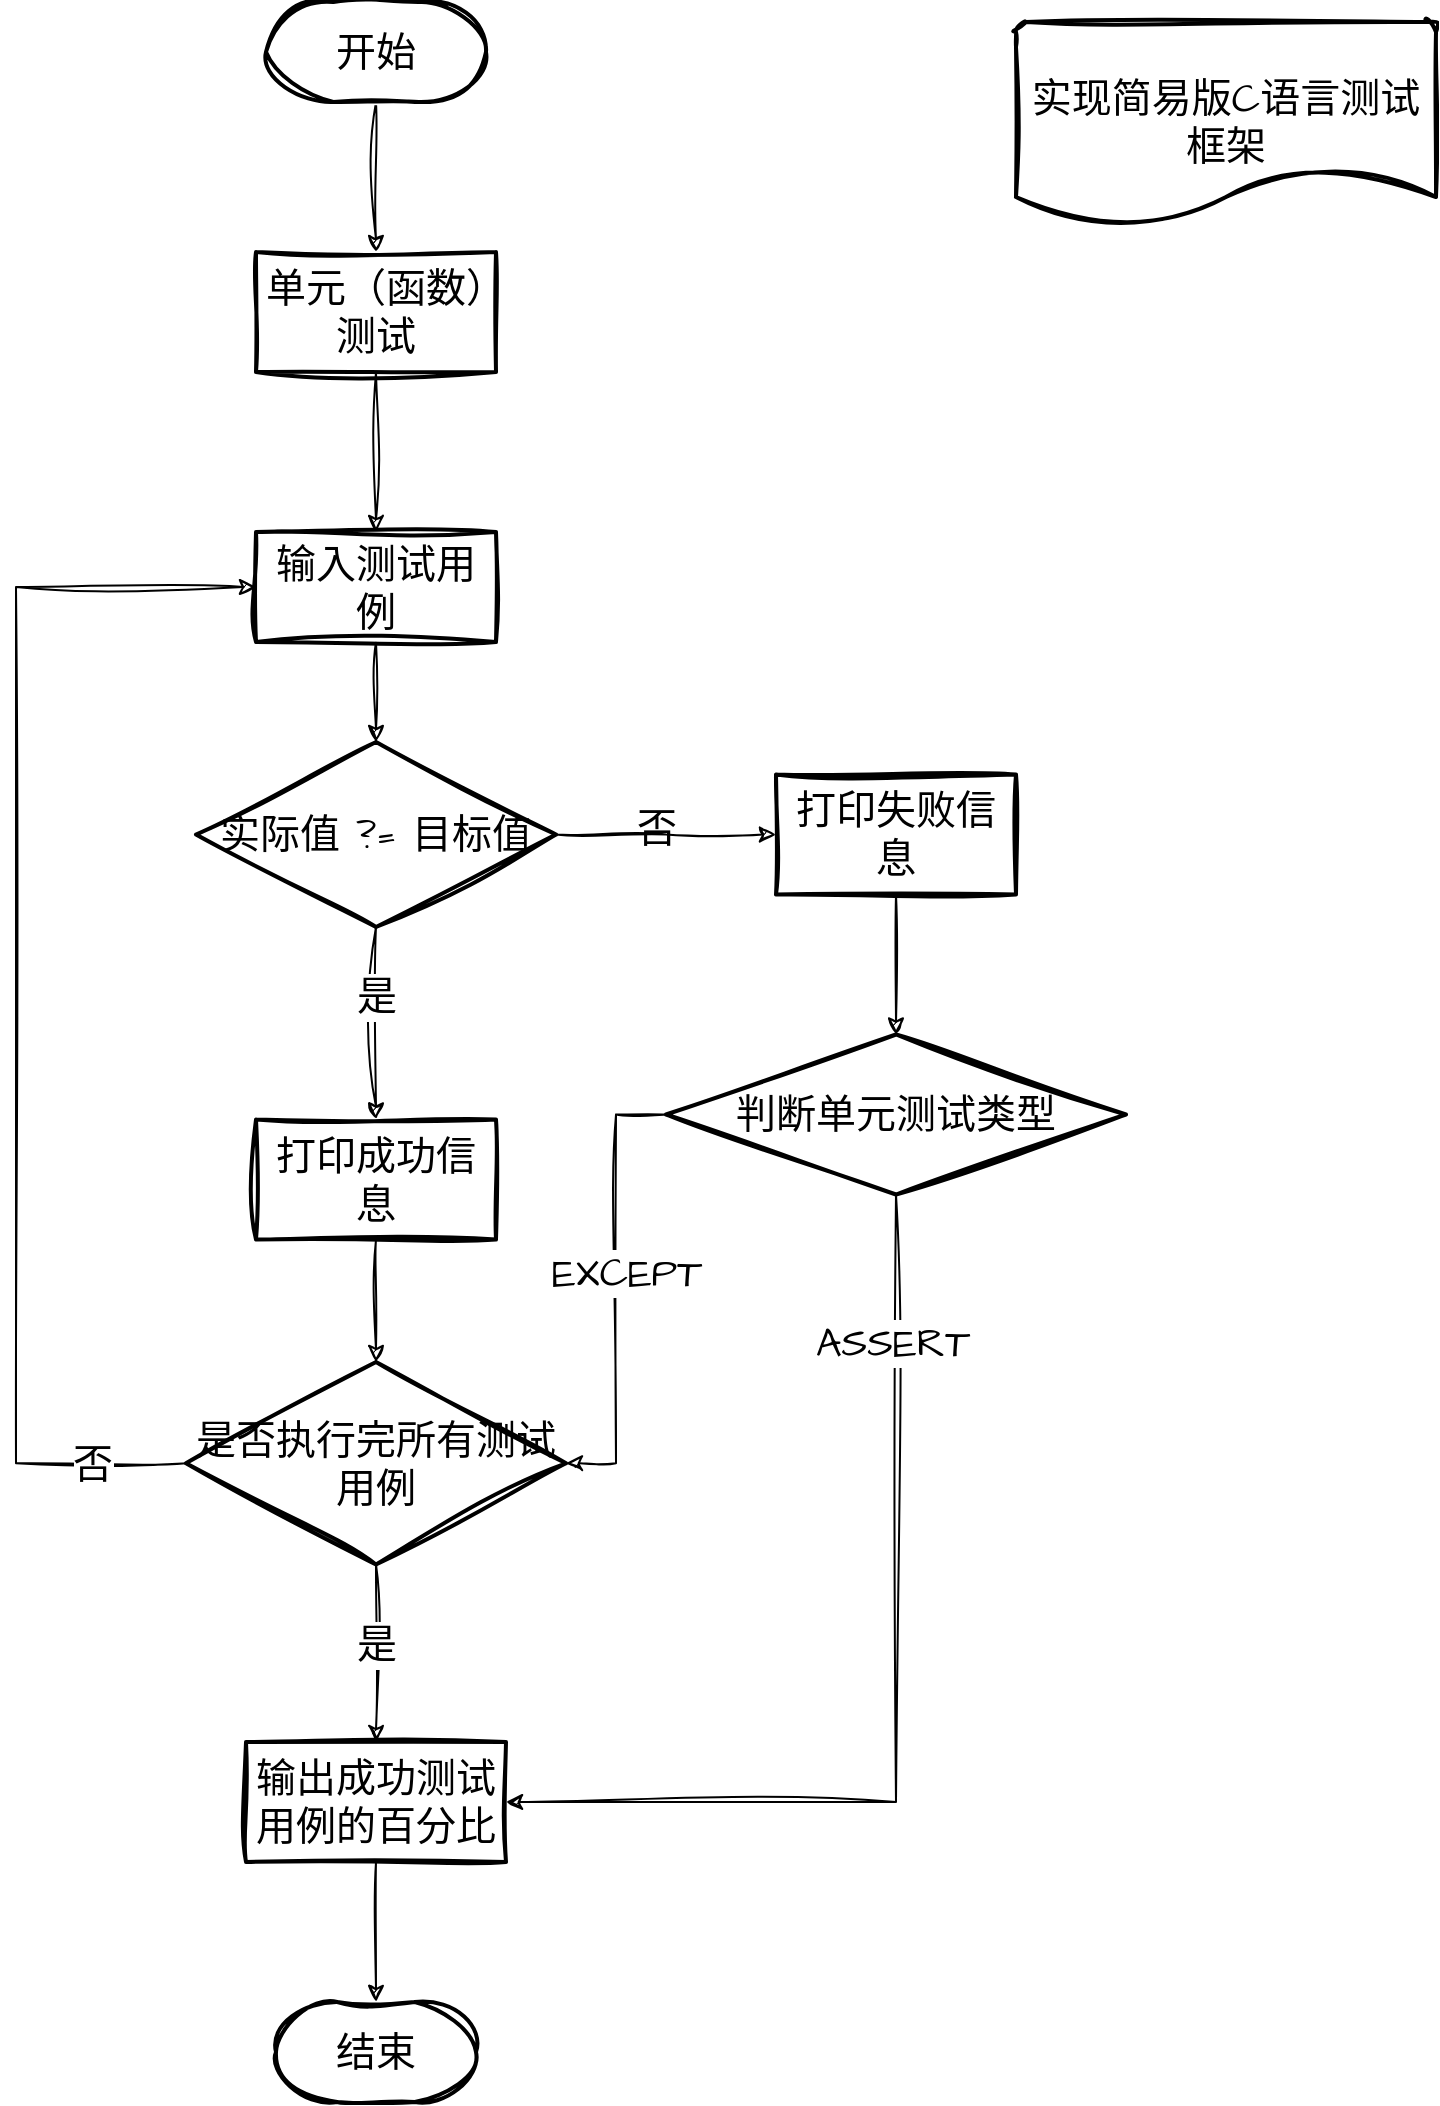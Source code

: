 <mxfile version="21.8.0" type="github" pages="2">
  <diagram name="第 1 页" id="y2iLUMpqk9353tkuhHj4">
    <mxGraphModel dx="2731" dy="1224" grid="1" gridSize="10" guides="1" tooltips="1" connect="1" arrows="1" fold="1" page="1" pageScale="1" pageWidth="700" pageHeight="1000" math="0" shadow="0">
      <root>
        <mxCell id="0" />
        <mxCell id="1" parent="0" />
        <mxCell id="HNu5nke1N5TKVP-8vrcr-7" value="" style="edgeStyle=orthogonalEdgeStyle;rounded=0;sketch=1;hachureGap=4;jiggle=2;curveFitting=1;orthogonalLoop=1;jettySize=auto;html=1;fontFamily=Architects Daughter;fontSource=https%3A%2F%2Ffonts.googleapis.com%2Fcss%3Ffamily%3DArchitects%2BDaughter;fontSize=16;" edge="1" parent="1" source="HNu5nke1N5TKVP-8vrcr-1" target="HNu5nke1N5TKVP-8vrcr-6">
          <mxGeometry relative="1" as="geometry" />
        </mxCell>
        <mxCell id="HNu5nke1N5TKVP-8vrcr-1" value="开始" style="strokeWidth=2;html=1;shape=mxgraph.flowchart.terminator;whiteSpace=wrap;sketch=1;hachureGap=4;jiggle=2;curveFitting=1;fontFamily=Architects Daughter;fontSource=https%3A%2F%2Ffonts.googleapis.com%2Fcss%3Ffamily%3DArchitects%2BDaughter;fontSize=20;" vertex="1" parent="1">
          <mxGeometry x="245" y="20" width="110" height="50" as="geometry" />
        </mxCell>
        <mxCell id="HNu5nke1N5TKVP-8vrcr-9" value="" style="edgeStyle=orthogonalEdgeStyle;rounded=0;sketch=1;hachureGap=4;jiggle=2;curveFitting=1;orthogonalLoop=1;jettySize=auto;html=1;fontFamily=Architects Daughter;fontSource=https%3A%2F%2Ffonts.googleapis.com%2Fcss%3Ffamily%3DArchitects%2BDaughter;fontSize=16;" edge="1" parent="1" source="HNu5nke1N5TKVP-8vrcr-6" target="HNu5nke1N5TKVP-8vrcr-8">
          <mxGeometry relative="1" as="geometry" />
        </mxCell>
        <mxCell id="HNu5nke1N5TKVP-8vrcr-6" value="单元（函数）测试" style="whiteSpace=wrap;html=1;fontSize=20;fontFamily=Architects Daughter;strokeWidth=2;sketch=1;hachureGap=4;jiggle=2;curveFitting=1;fontSource=https%3A%2F%2Ffonts.googleapis.com%2Fcss%3Ffamily%3DArchitects%2BDaughter;" vertex="1" parent="1">
          <mxGeometry x="240" y="145" width="120" height="60" as="geometry" />
        </mxCell>
        <mxCell id="HNu5nke1N5TKVP-8vrcr-11" value="" style="edgeStyle=orthogonalEdgeStyle;rounded=0;sketch=1;hachureGap=4;jiggle=2;curveFitting=1;orthogonalLoop=1;jettySize=auto;html=1;fontFamily=Architects Daughter;fontSource=https%3A%2F%2Ffonts.googleapis.com%2Fcss%3Ffamily%3DArchitects%2BDaughter;fontSize=16;" edge="1" parent="1" source="HNu5nke1N5TKVP-8vrcr-8" target="HNu5nke1N5TKVP-8vrcr-10">
          <mxGeometry relative="1" as="geometry" />
        </mxCell>
        <mxCell id="HNu5nke1N5TKVP-8vrcr-8" value="输入测试用例" style="whiteSpace=wrap;html=1;fontSize=20;fontFamily=Architects Daughter;strokeWidth=2;sketch=1;hachureGap=4;jiggle=2;curveFitting=1;fontSource=https%3A%2F%2Ffonts.googleapis.com%2Fcss%3Ffamily%3DArchitects%2BDaughter;" vertex="1" parent="1">
          <mxGeometry x="240" y="285" width="120" height="55" as="geometry" />
        </mxCell>
        <mxCell id="HNu5nke1N5TKVP-8vrcr-15" value="" style="edgeStyle=orthogonalEdgeStyle;rounded=0;sketch=1;hachureGap=4;jiggle=2;curveFitting=1;orthogonalLoop=1;jettySize=auto;html=1;fontFamily=Architects Daughter;fontSource=https%3A%2F%2Ffonts.googleapis.com%2Fcss%3Ffamily%3DArchitects%2BDaughter;fontSize=16;" edge="1" parent="1" source="HNu5nke1N5TKVP-8vrcr-10" target="HNu5nke1N5TKVP-8vrcr-14">
          <mxGeometry relative="1" as="geometry" />
        </mxCell>
        <mxCell id="HNu5nke1N5TKVP-8vrcr-16" value="是" style="edgeLabel;html=1;align=center;verticalAlign=middle;resizable=0;points=[];fontSize=20;fontFamily=Architects Daughter;" vertex="1" connectable="0" parent="HNu5nke1N5TKVP-8vrcr-15">
          <mxGeometry x="-0.283" relative="1" as="geometry">
            <mxPoint as="offset" />
          </mxGeometry>
        </mxCell>
        <mxCell id="HNu5nke1N5TKVP-8vrcr-18" value="" style="edgeStyle=orthogonalEdgeStyle;rounded=0;sketch=1;hachureGap=4;jiggle=2;curveFitting=1;orthogonalLoop=1;jettySize=auto;html=1;fontFamily=Architects Daughter;fontSource=https%3A%2F%2Ffonts.googleapis.com%2Fcss%3Ffamily%3DArchitects%2BDaughter;fontSize=16;" edge="1" parent="1" source="HNu5nke1N5TKVP-8vrcr-10" target="HNu5nke1N5TKVP-8vrcr-17">
          <mxGeometry relative="1" as="geometry" />
        </mxCell>
        <mxCell id="HNu5nke1N5TKVP-8vrcr-10" value="实际值 ?= 目标值" style="rhombus;whiteSpace=wrap;html=1;fontSize=20;fontFamily=Architects Daughter;strokeWidth=2;sketch=1;hachureGap=4;jiggle=2;curveFitting=1;fontSource=https%3A%2F%2Ffonts.googleapis.com%2Fcss%3Ffamily%3DArchitects%2BDaughter;" vertex="1" parent="1">
          <mxGeometry x="210" y="390" width="180" height="92.5" as="geometry" />
        </mxCell>
        <mxCell id="HNu5nke1N5TKVP-8vrcr-21" value="" style="edgeStyle=orthogonalEdgeStyle;rounded=0;sketch=1;hachureGap=4;jiggle=2;curveFitting=1;orthogonalLoop=1;jettySize=auto;html=1;fontFamily=Architects Daughter;fontSource=https%3A%2F%2Ffonts.googleapis.com%2Fcss%3Ffamily%3DArchitects%2BDaughter;fontSize=16;" edge="1" parent="1" source="HNu5nke1N5TKVP-8vrcr-14" target="HNu5nke1N5TKVP-8vrcr-20">
          <mxGeometry relative="1" as="geometry" />
        </mxCell>
        <mxCell id="HNu5nke1N5TKVP-8vrcr-14" value="打印成功信息" style="whiteSpace=wrap;html=1;fontSize=20;fontFamily=Architects Daughter;strokeWidth=2;sketch=1;hachureGap=4;jiggle=2;curveFitting=1;fontSource=https%3A%2F%2Ffonts.googleapis.com%2Fcss%3Ffamily%3DArchitects%2BDaughter;" vertex="1" parent="1">
          <mxGeometry x="240" y="578.75" width="120" height="60" as="geometry" />
        </mxCell>
        <mxCell id="HNu5nke1N5TKVP-8vrcr-28" value="" style="edgeStyle=orthogonalEdgeStyle;rounded=0;sketch=1;hachureGap=4;jiggle=2;curveFitting=1;orthogonalLoop=1;jettySize=auto;html=1;fontFamily=Architects Daughter;fontSource=https%3A%2F%2Ffonts.googleapis.com%2Fcss%3Ffamily%3DArchitects%2BDaughter;fontSize=16;" edge="1" parent="1" source="HNu5nke1N5TKVP-8vrcr-17" target="HNu5nke1N5TKVP-8vrcr-27">
          <mxGeometry relative="1" as="geometry" />
        </mxCell>
        <mxCell id="HNu5nke1N5TKVP-8vrcr-17" value="打印失败信息" style="whiteSpace=wrap;html=1;fontSize=20;fontFamily=Architects Daughter;strokeWidth=2;sketch=1;hachureGap=4;jiggle=2;curveFitting=1;fontSource=https%3A%2F%2Ffonts.googleapis.com%2Fcss%3Ffamily%3DArchitects%2BDaughter;" vertex="1" parent="1">
          <mxGeometry x="500" y="406.25" width="120" height="60" as="geometry" />
        </mxCell>
        <mxCell id="HNu5nke1N5TKVP-8vrcr-19" value="否" style="text;html=1;align=center;verticalAlign=middle;resizable=0;points=[];autosize=1;strokeColor=none;fillColor=none;fontSize=20;fontFamily=Architects Daughter;" vertex="1" parent="1">
          <mxGeometry x="420" y="413" width="40" height="40" as="geometry" />
        </mxCell>
        <mxCell id="HNu5nke1N5TKVP-8vrcr-26" value="" style="edgeStyle=orthogonalEdgeStyle;rounded=0;sketch=1;hachureGap=4;jiggle=2;curveFitting=1;orthogonalLoop=1;jettySize=auto;html=1;fontFamily=Architects Daughter;fontSource=https%3A%2F%2Ffonts.googleapis.com%2Fcss%3Ffamily%3DArchitects%2BDaughter;fontSize=16;" edge="1" parent="1" source="HNu5nke1N5TKVP-8vrcr-20" target="HNu5nke1N5TKVP-8vrcr-25">
          <mxGeometry relative="1" as="geometry" />
        </mxCell>
        <mxCell id="HNu5nke1N5TKVP-8vrcr-30" value="是" style="edgeLabel;html=1;align=center;verticalAlign=middle;resizable=0;points=[];fontSize=20;fontFamily=Architects Daughter;" vertex="1" connectable="0" parent="HNu5nke1N5TKVP-8vrcr-26">
          <mxGeometry x="-0.397" relative="1" as="geometry">
            <mxPoint y="12" as="offset" />
          </mxGeometry>
        </mxCell>
        <mxCell id="I9X6UaKeDHfpIf1CYwd_-1" style="edgeStyle=orthogonalEdgeStyle;rounded=0;sketch=1;hachureGap=4;jiggle=2;curveFitting=1;orthogonalLoop=1;jettySize=auto;html=1;exitX=0;exitY=0.5;exitDx=0;exitDy=0;fontFamily=Architects Daughter;fontSource=https%3A%2F%2Ffonts.googleapis.com%2Fcss%3Ffamily%3DArchitects%2BDaughter;fontSize=16;entryX=0;entryY=0.5;entryDx=0;entryDy=0;" edge="1" parent="1" source="HNu5nke1N5TKVP-8vrcr-20" target="HNu5nke1N5TKVP-8vrcr-8">
          <mxGeometry relative="1" as="geometry">
            <mxPoint x="90" y="300" as="targetPoint" />
            <Array as="points">
              <mxPoint x="120" y="751" />
              <mxPoint x="120" y="312" />
            </Array>
          </mxGeometry>
        </mxCell>
        <mxCell id="I9X6UaKeDHfpIf1CYwd_-2" value="否" style="edgeLabel;html=1;align=center;verticalAlign=middle;resizable=0;points=[];fontSize=20;fontFamily=Architects Daughter;" vertex="1" connectable="0" parent="I9X6UaKeDHfpIf1CYwd_-1">
          <mxGeometry x="-0.854" relative="1" as="geometry">
            <mxPoint as="offset" />
          </mxGeometry>
        </mxCell>
        <mxCell id="HNu5nke1N5TKVP-8vrcr-20" value="是否执行完所有测试用例" style="rhombus;whiteSpace=wrap;html=1;fontSize=20;fontFamily=Architects Daughter;strokeWidth=2;sketch=1;hachureGap=4;jiggle=2;curveFitting=1;fontSource=https%3A%2F%2Ffonts.googleapis.com%2Fcss%3Ffamily%3DArchitects%2BDaughter;" vertex="1" parent="1">
          <mxGeometry x="205" y="700" width="190" height="101.25" as="geometry" />
        </mxCell>
        <mxCell id="HNu5nke1N5TKVP-8vrcr-25" value="输出成功测试用例的百分比" style="whiteSpace=wrap;html=1;fontSize=20;fontFamily=Architects Daughter;strokeWidth=2;sketch=1;hachureGap=4;jiggle=2;curveFitting=1;fontSource=https%3A%2F%2Ffonts.googleapis.com%2Fcss%3Ffamily%3DArchitects%2BDaughter;" vertex="1" parent="1">
          <mxGeometry x="235" y="890" width="130" height="60" as="geometry" />
        </mxCell>
        <mxCell id="I9X6UaKeDHfpIf1CYwd_-9" value="" style="edgeStyle=orthogonalEdgeStyle;rounded=0;sketch=1;hachureGap=4;jiggle=2;curveFitting=1;orthogonalLoop=1;jettySize=auto;html=1;fontFamily=Architects Daughter;fontSource=https%3A%2F%2Ffonts.googleapis.com%2Fcss%3Ffamily%3DArchitects%2BDaughter;fontSize=16;entryX=1;entryY=0.5;entryDx=0;entryDy=0;exitX=0.5;exitY=1;exitDx=0;exitDy=0;" edge="1" parent="1" source="HNu5nke1N5TKVP-8vrcr-27" target="HNu5nke1N5TKVP-8vrcr-25">
          <mxGeometry relative="1" as="geometry">
            <mxPoint x="560" y="706.25" as="targetPoint" />
          </mxGeometry>
        </mxCell>
        <mxCell id="I9X6UaKeDHfpIf1CYwd_-12" value="ASSERT" style="edgeLabel;html=1;align=center;verticalAlign=middle;resizable=0;points=[];fontSize=20;fontFamily=Architects Daughter;" vertex="1" connectable="0" parent="I9X6UaKeDHfpIf1CYwd_-9">
          <mxGeometry x="-0.706" y="-2" relative="1" as="geometry">
            <mxPoint as="offset" />
          </mxGeometry>
        </mxCell>
        <mxCell id="I9X6UaKeDHfpIf1CYwd_-13" style="edgeStyle=orthogonalEdgeStyle;rounded=0;sketch=1;hachureGap=4;jiggle=2;curveFitting=1;orthogonalLoop=1;jettySize=auto;html=1;entryX=1;entryY=0.5;entryDx=0;entryDy=0;fontFamily=Architects Daughter;fontSource=https%3A%2F%2Ffonts.googleapis.com%2Fcss%3Ffamily%3DArchitects%2BDaughter;fontSize=16;" edge="1" parent="1" source="HNu5nke1N5TKVP-8vrcr-27" target="HNu5nke1N5TKVP-8vrcr-20">
          <mxGeometry relative="1" as="geometry" />
        </mxCell>
        <mxCell id="I9X6UaKeDHfpIf1CYwd_-14" value="EXCEPT" style="edgeLabel;html=1;align=center;verticalAlign=middle;resizable=0;points=[];fontSize=20;fontFamily=Architects Daughter;" vertex="1" connectable="0" parent="I9X6UaKeDHfpIf1CYwd_-13">
          <mxGeometry x="-0.075" y="5" relative="1" as="geometry">
            <mxPoint as="offset" />
          </mxGeometry>
        </mxCell>
        <mxCell id="HNu5nke1N5TKVP-8vrcr-27" value="判断单元测试类型" style="rhombus;whiteSpace=wrap;html=1;fontSize=20;fontFamily=Architects Daughter;strokeWidth=2;sketch=1;hachureGap=4;jiggle=2;curveFitting=1;fontSource=https%3A%2F%2Ffonts.googleapis.com%2Fcss%3Ffamily%3DArchitects%2BDaughter;" vertex="1" parent="1">
          <mxGeometry x="445" y="536.25" width="230" height="80" as="geometry" />
        </mxCell>
        <mxCell id="I9X6UaKeDHfpIf1CYwd_-5" value="结束" style="strokeWidth=2;html=1;shape=mxgraph.flowchart.terminator;whiteSpace=wrap;sketch=1;hachureGap=4;jiggle=2;curveFitting=1;fontFamily=Architects Daughter;fontSource=https%3A%2F%2Ffonts.googleapis.com%2Fcss%3Ffamily%3DArchitects%2BDaughter;fontSize=20;" vertex="1" parent="1">
          <mxGeometry x="250" y="1020" width="100" height="50" as="geometry" />
        </mxCell>
        <mxCell id="I9X6UaKeDHfpIf1CYwd_-7" style="edgeStyle=orthogonalEdgeStyle;rounded=0;sketch=1;hachureGap=4;jiggle=2;curveFitting=1;orthogonalLoop=1;jettySize=auto;html=1;entryX=0.5;entryY=0;entryDx=0;entryDy=0;entryPerimeter=0;fontFamily=Architects Daughter;fontSource=https%3A%2F%2Ffonts.googleapis.com%2Fcss%3Ffamily%3DArchitects%2BDaughter;fontSize=16;" edge="1" parent="1" source="HNu5nke1N5TKVP-8vrcr-25" target="I9X6UaKeDHfpIf1CYwd_-5">
          <mxGeometry relative="1" as="geometry" />
        </mxCell>
        <mxCell id="I9X6UaKeDHfpIf1CYwd_-15" value="实现简易版C语言测试框架" style="strokeWidth=2;html=1;shape=mxgraph.flowchart.document2;whiteSpace=wrap;size=0.25;sketch=1;hachureGap=4;jiggle=2;curveFitting=1;fontFamily=Architects Daughter;fontSource=https%3A%2F%2Ffonts.googleapis.com%2Fcss%3Ffamily%3DArchitects%2BDaughter;fontSize=20;" vertex="1" parent="1">
          <mxGeometry x="620" y="30" width="210" height="100" as="geometry" />
        </mxCell>
      </root>
    </mxGraphModel>
  </diagram>
  <diagram id="lufpP3CpTnKbZ1Ja1Fad" name="第 2 页">
    <mxGraphModel dx="2731" dy="1224" grid="1" gridSize="10" guides="1" tooltips="1" connect="1" arrows="1" fold="1" page="1" pageScale="1" pageWidth="827" pageHeight="1169" math="0" shadow="0">
      <root>
        <mxCell id="0" />
        <mxCell id="1" parent="0" />
      </root>
    </mxGraphModel>
  </diagram>
</mxfile>
